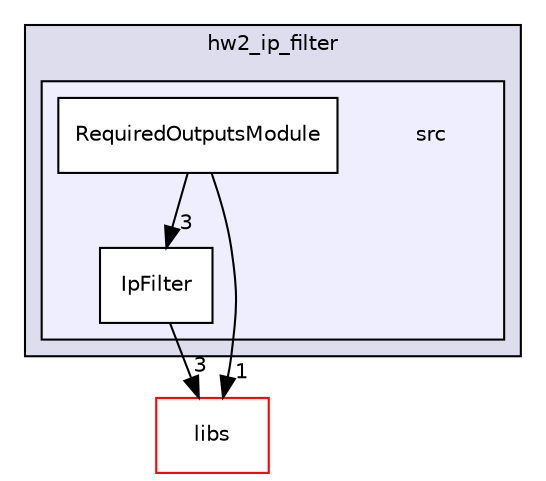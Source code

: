 digraph "hw2_ip_filter/src" {
  compound=true
  node [ fontsize="10", fontname="Helvetica"];
  edge [ labelfontsize="10", labelfontname="Helvetica"];
  subgraph clusterdir_23889216102e8bdb0c3b007ac6675d57 {
    graph [ bgcolor="#ddddee", pencolor="black", label="hw2_ip_filter" fontname="Helvetica", fontsize="10", URL="dir_23889216102e8bdb0c3b007ac6675d57.html"]
  subgraph clusterdir_c6ade7757b3f9f32d06f3c22a64259fd {
    graph [ bgcolor="#eeeeff", pencolor="black", label="" URL="dir_c6ade7757b3f9f32d06f3c22a64259fd.html"];
    dir_c6ade7757b3f9f32d06f3c22a64259fd [shape=plaintext label="src"];
    dir_71a34aeee79cb3872634700e2164c9b6 [shape=box label="IpFilter" color="black" fillcolor="white" style="filled" URL="dir_71a34aeee79cb3872634700e2164c9b6.html"];
    dir_38f1822f7dd3dc4c7b9a5eabbcf475ff [shape=box label="RequiredOutputsModule" color="black" fillcolor="white" style="filled" URL="dir_38f1822f7dd3dc4c7b9a5eabbcf475ff.html"];
  }
  }
  dir_6719ab1f1f7655efc2fa43f7eb574fd1 [shape=box label="libs" fillcolor="white" style="filled" color="red" URL="dir_6719ab1f1f7655efc2fa43f7eb574fd1.html"];
  dir_38f1822f7dd3dc4c7b9a5eabbcf475ff->dir_6719ab1f1f7655efc2fa43f7eb574fd1 [headlabel="1", labeldistance=1.5 headhref="dir_000014_000027.html"];
  dir_38f1822f7dd3dc4c7b9a5eabbcf475ff->dir_71a34aeee79cb3872634700e2164c9b6 [headlabel="3", labeldistance=1.5 headhref="dir_000014_000018.html"];
  dir_71a34aeee79cb3872634700e2164c9b6->dir_6719ab1f1f7655efc2fa43f7eb574fd1 [headlabel="3", labeldistance=1.5 headhref="dir_000018_000027.html"];
}
